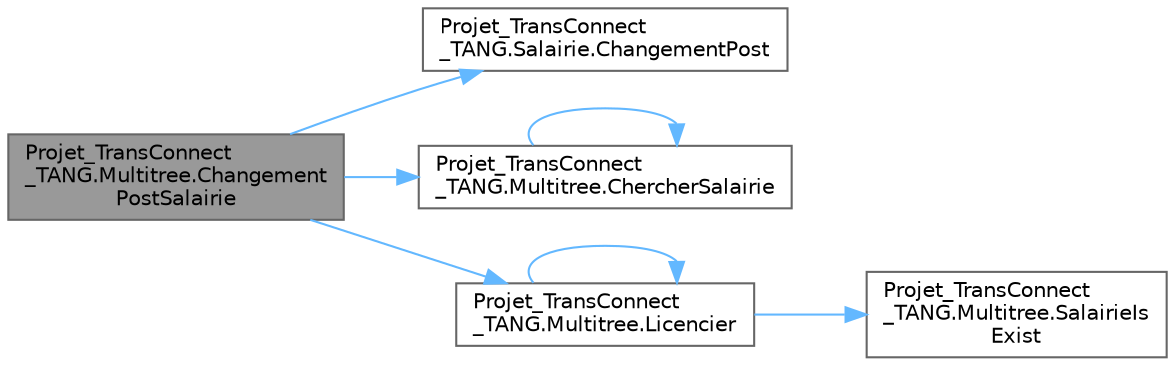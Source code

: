 digraph "Projet_TransConnect_TANG.Multitree.ChangementPostSalairie"
{
 // LATEX_PDF_SIZE
  bgcolor="transparent";
  edge [fontname=Helvetica,fontsize=10,labelfontname=Helvetica,labelfontsize=10];
  node [fontname=Helvetica,fontsize=10,shape=box,height=0.2,width=0.4];
  rankdir="LR";
  Node1 [id="Node000001",label="Projet_TransConnect\l_TANG.Multitree.Changement\lPostSalairie",height=0.2,width=0.4,color="gray40", fillcolor="grey60", style="filled", fontcolor="black",tooltip="Change le poste d'un salarié et le réintègre sous un nouveau supérieur hiérarchique."];
  Node1 -> Node2 [id="edge1_Node000001_Node000002",color="steelblue1",style="solid",tooltip=" "];
  Node2 [id="Node000002",label="Projet_TransConnect\l_TANG.Salairie.ChangementPost",height=0.2,width=0.4,color="grey40", fillcolor="white", style="filled",URL="$class_projet___trans_connect___t_a_n_g_1_1_salairie.html#ae7891c1e65cf58104a23fcce7d3d5c5c",tooltip=" "];
  Node1 -> Node3 [id="edge2_Node000001_Node000003",color="steelblue1",style="solid",tooltip=" "];
  Node3 [id="Node000003",label="Projet_TransConnect\l_TANG.Multitree.ChercherSalairie",height=0.2,width=0.4,color="grey40", fillcolor="white", style="filled",URL="$class_projet___trans_connect___t_a_n_g_1_1_multitree.html#a0265d5347e9df6a627d807e3fac9d885",tooltip="Cherche un salarié par son numéro de sécurité sociale dans l'arborescence."];
  Node3 -> Node3 [id="edge3_Node000003_Node000003",color="steelblue1",style="solid",tooltip=" "];
  Node1 -> Node4 [id="edge4_Node000001_Node000004",color="steelblue1",style="solid",tooltip=" "];
  Node4 [id="Node000004",label="Projet_TransConnect\l_TANG.Multitree.Licencier",height=0.2,width=0.4,color="grey40", fillcolor="white", style="filled",URL="$class_projet___trans_connect___t_a_n_g_1_1_multitree.html#a3a064eee0b2f3c1f21169b7f3a2c6cbf",tooltip="Licencie un salarié de l'arborescence."];
  Node4 -> Node4 [id="edge5_Node000004_Node000004",color="steelblue1",style="solid",tooltip=" "];
  Node4 -> Node5 [id="edge6_Node000004_Node000005",color="steelblue1",style="solid",tooltip=" "];
  Node5 [id="Node000005",label="Projet_TransConnect\l_TANG.Multitree.SalairieIs\lExist",height=0.2,width=0.4,color="grey40", fillcolor="white", style="filled",URL="$class_projet___trans_connect___t_a_n_g_1_1_multitree.html#a645edb888c529695a1c23844470ecf4b",tooltip="Vérifie si un salarié existe parmi les sous-responsables."];
}
